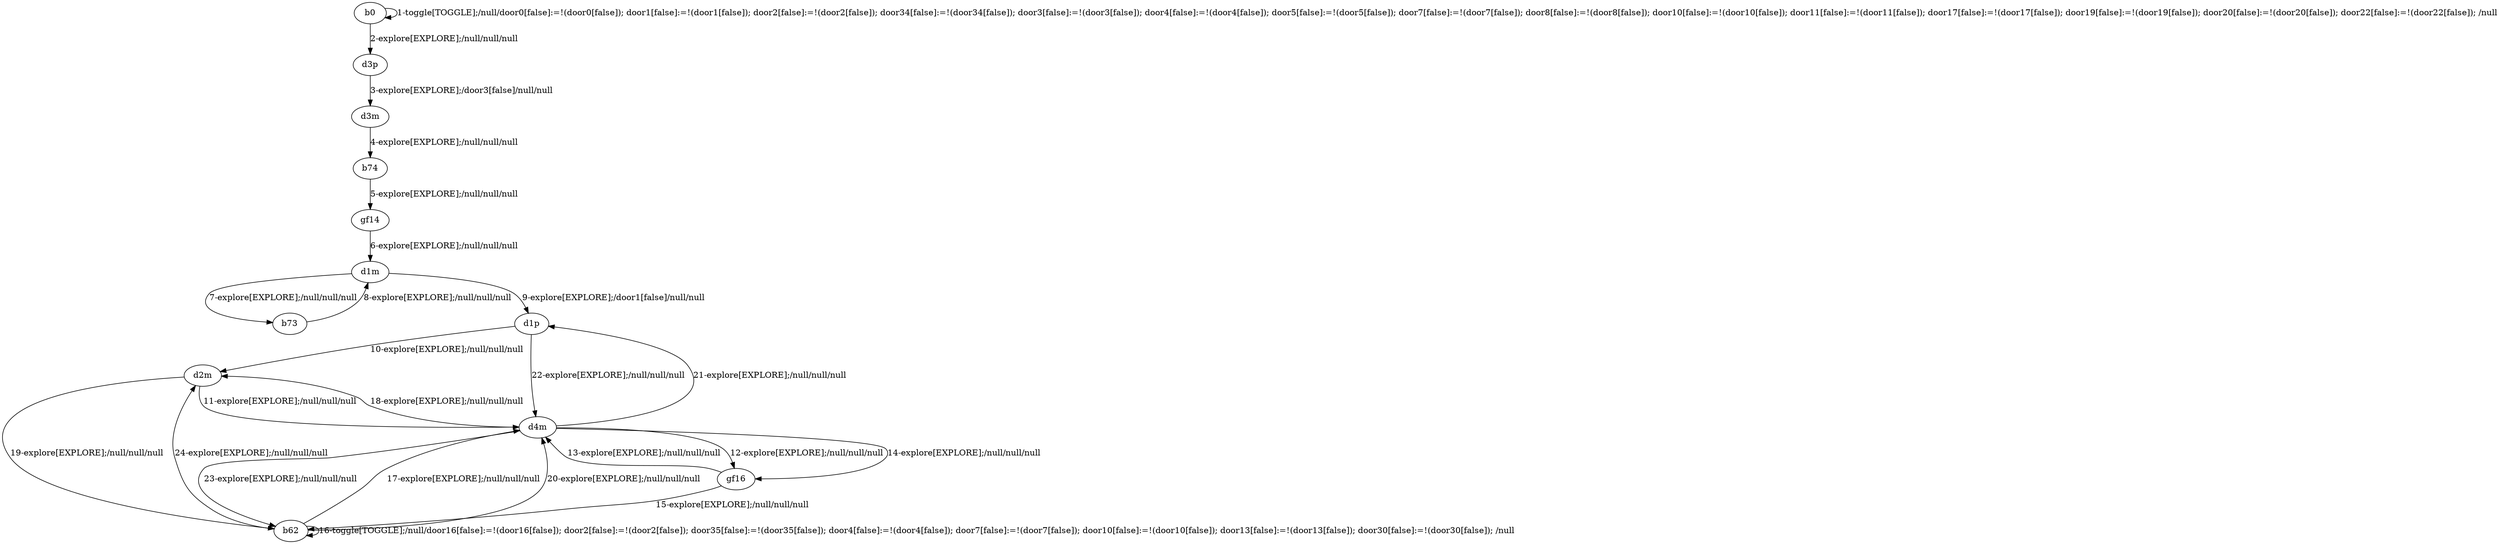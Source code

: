# Total number of goals covered by this test: 4
# d4m --> gf16
# b62 --> d2m
# gf16 --> b62
# gf16 --> d4m

digraph g {
"b0" -> "b0" [label = "1-toggle[TOGGLE];/null/door0[false]:=!(door0[false]); door1[false]:=!(door1[false]); door2[false]:=!(door2[false]); door34[false]:=!(door34[false]); door3[false]:=!(door3[false]); door4[false]:=!(door4[false]); door5[false]:=!(door5[false]); door7[false]:=!(door7[false]); door8[false]:=!(door8[false]); door10[false]:=!(door10[false]); door11[false]:=!(door11[false]); door17[false]:=!(door17[false]); door19[false]:=!(door19[false]); door20[false]:=!(door20[false]); door22[false]:=!(door22[false]); /null"];
"b0" -> "d3p" [label = "2-explore[EXPLORE];/null/null/null"];
"d3p" -> "d3m" [label = "3-explore[EXPLORE];/door3[false]/null/null"];
"d3m" -> "b74" [label = "4-explore[EXPLORE];/null/null/null"];
"b74" -> "gf14" [label = "5-explore[EXPLORE];/null/null/null"];
"gf14" -> "d1m" [label = "6-explore[EXPLORE];/null/null/null"];
"d1m" -> "b73" [label = "7-explore[EXPLORE];/null/null/null"];
"b73" -> "d1m" [label = "8-explore[EXPLORE];/null/null/null"];
"d1m" -> "d1p" [label = "9-explore[EXPLORE];/door1[false]/null/null"];
"d1p" -> "d2m" [label = "10-explore[EXPLORE];/null/null/null"];
"d2m" -> "d4m" [label = "11-explore[EXPLORE];/null/null/null"];
"d4m" -> "gf16" [label = "12-explore[EXPLORE];/null/null/null"];
"gf16" -> "d4m" [label = "13-explore[EXPLORE];/null/null/null"];
"d4m" -> "gf16" [label = "14-explore[EXPLORE];/null/null/null"];
"gf16" -> "b62" [label = "15-explore[EXPLORE];/null/null/null"];
"b62" -> "b62" [label = "16-toggle[TOGGLE];/null/door16[false]:=!(door16[false]); door2[false]:=!(door2[false]); door35[false]:=!(door35[false]); door4[false]:=!(door4[false]); door7[false]:=!(door7[false]); door10[false]:=!(door10[false]); door13[false]:=!(door13[false]); door30[false]:=!(door30[false]); /null"];
"b62" -> "d4m" [label = "17-explore[EXPLORE];/null/null/null"];
"d4m" -> "d2m" [label = "18-explore[EXPLORE];/null/null/null"];
"d2m" -> "b62" [label = "19-explore[EXPLORE];/null/null/null"];
"b62" -> "d4m" [label = "20-explore[EXPLORE];/null/null/null"];
"d4m" -> "d1p" [label = "21-explore[EXPLORE];/null/null/null"];
"d1p" -> "d4m" [label = "22-explore[EXPLORE];/null/null/null"];
"d4m" -> "b62" [label = "23-explore[EXPLORE];/null/null/null"];
"b62" -> "d2m" [label = "24-explore[EXPLORE];/null/null/null"];
}